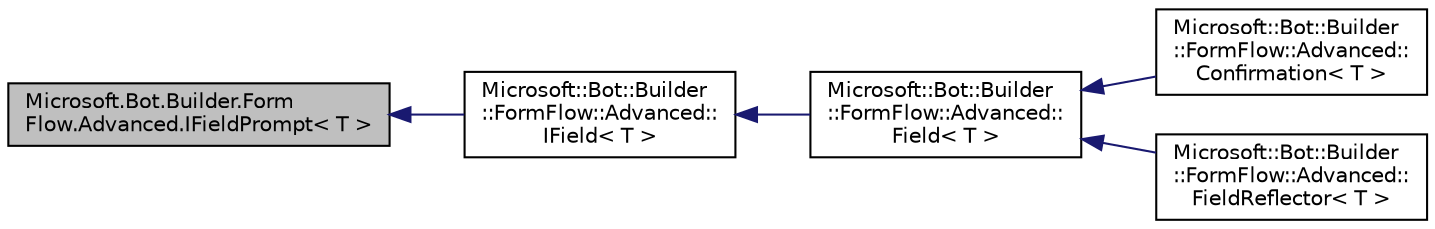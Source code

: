 digraph "Microsoft.Bot.Builder.FormFlow.Advanced.IFieldPrompt&lt; T &gt;"
{
  edge [fontname="Helvetica",fontsize="10",labelfontname="Helvetica",labelfontsize="10"];
  node [fontname="Helvetica",fontsize="10",shape=record];
  rankdir="LR";
  Node1 [label="Microsoft.Bot.Builder.Form\lFlow.Advanced.IFieldPrompt\< T \>",height=0.2,width=0.4,color="black", fillcolor="grey75", style="filled", fontcolor="black"];
  Node1 -> Node2 [dir="back",color="midnightblue",fontsize="10",style="solid",fontname="Helvetica"];
  Node2 [label="Microsoft::Bot::Builder\l::FormFlow::Advanced::\lIField\< T \>",height=0.2,width=0.4,color="black", fillcolor="white", style="filled",URL="$d5/d09/interface_microsoft_1_1_bot_1_1_builder_1_1_form_flow_1_1_advanced_1_1_i_field.html",tooltip="Interface for all the information about a specific field. "];
  Node2 -> Node3 [dir="back",color="midnightblue",fontsize="10",style="solid",fontname="Helvetica"];
  Node3 [label="Microsoft::Bot::Builder\l::FormFlow::Advanced::\lField\< T \>",height=0.2,width=0.4,color="black", fillcolor="white", style="filled",URL="$d2/d1b/class_microsoft_1_1_bot_1_1_builder_1_1_form_flow_1_1_advanced_1_1_field.html",tooltip="Base class with declarative implementation of IField. "];
  Node3 -> Node4 [dir="back",color="midnightblue",fontsize="10",style="solid",fontname="Helvetica"];
  Node4 [label="Microsoft::Bot::Builder\l::FormFlow::Advanced::\lConfirmation\< T \>",height=0.2,width=0.4,color="black", fillcolor="white", style="filled",URL="$db/df4/class_microsoft_1_1_bot_1_1_builder_1_1_form_flow_1_1_advanced_1_1_confirmation.html",tooltip="Confirmation "];
  Node3 -> Node5 [dir="back",color="midnightblue",fontsize="10",style="solid",fontname="Helvetica"];
  Node5 [label="Microsoft::Bot::Builder\l::FormFlow::Advanced::\lFieldReflector\< T \>",height=0.2,width=0.4,color="black", fillcolor="white", style="filled",URL="$d0/db3/class_microsoft_1_1_bot_1_1_builder_1_1_form_flow_1_1_advanced_1_1_field_reflector.html",tooltip="Fill in field information through reflection."];
}
